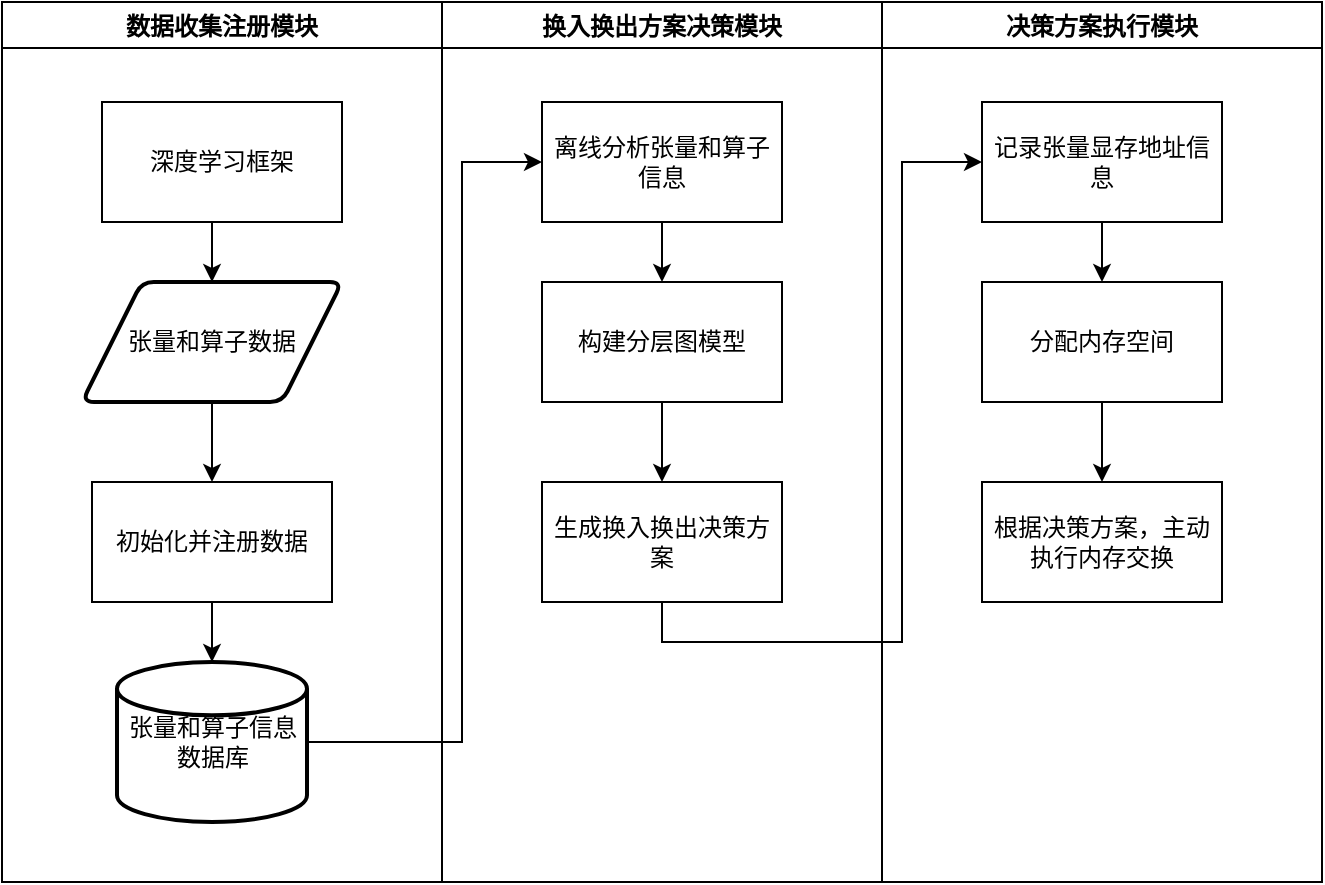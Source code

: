 <mxfile version="24.4.8" type="github">
  <diagram name="第 1 页" id="qcYdRjg96rGkabj2Buc9">
    <mxGraphModel dx="989" dy="514" grid="1" gridSize="10" guides="1" tooltips="1" connect="1" arrows="1" fold="1" page="1" pageScale="1" pageWidth="827" pageHeight="1169" math="0" shadow="0">
      <root>
        <mxCell id="0" />
        <mxCell id="1" parent="0" />
        <mxCell id="E-YUIBhsLcnsbrqLwlZX-1" value="数据收集注册模块" style="swimlane;" vertex="1" parent="1">
          <mxGeometry x="70" y="180" width="220" height="440" as="geometry">
            <mxRectangle x="70" y="180" width="140" height="30" as="alternateBounds" />
          </mxGeometry>
        </mxCell>
        <mxCell id="E-YUIBhsLcnsbrqLwlZX-8" style="edgeStyle=orthogonalEdgeStyle;rounded=0;orthogonalLoop=1;jettySize=auto;html=1;exitX=0.5;exitY=1;exitDx=0;exitDy=0;entryX=0.5;entryY=0;entryDx=0;entryDy=0;" edge="1" parent="E-YUIBhsLcnsbrqLwlZX-1" source="E-YUIBhsLcnsbrqLwlZX-5" target="E-YUIBhsLcnsbrqLwlZX-7">
          <mxGeometry relative="1" as="geometry" />
        </mxCell>
        <mxCell id="E-YUIBhsLcnsbrqLwlZX-5" value="深度学习框架" style="rounded=0;whiteSpace=wrap;html=1;" vertex="1" parent="E-YUIBhsLcnsbrqLwlZX-1">
          <mxGeometry x="50" y="50" width="120" height="60" as="geometry" />
        </mxCell>
        <mxCell id="E-YUIBhsLcnsbrqLwlZX-10" style="edgeStyle=orthogonalEdgeStyle;rounded=0;orthogonalLoop=1;jettySize=auto;html=1;exitX=0.5;exitY=1;exitDx=0;exitDy=0;" edge="1" parent="E-YUIBhsLcnsbrqLwlZX-1" source="E-YUIBhsLcnsbrqLwlZX-7" target="E-YUIBhsLcnsbrqLwlZX-9">
          <mxGeometry relative="1" as="geometry" />
        </mxCell>
        <mxCell id="E-YUIBhsLcnsbrqLwlZX-7" value="张量和算子数据" style="shape=parallelogram;html=1;strokeWidth=2;perimeter=parallelogramPerimeter;whiteSpace=wrap;rounded=1;arcSize=12;size=0.23;" vertex="1" parent="E-YUIBhsLcnsbrqLwlZX-1">
          <mxGeometry x="40" y="140" width="130" height="60" as="geometry" />
        </mxCell>
        <mxCell id="E-YUIBhsLcnsbrqLwlZX-9" value="初始化并注册数据" style="rounded=0;whiteSpace=wrap;html=1;" vertex="1" parent="E-YUIBhsLcnsbrqLwlZX-1">
          <mxGeometry x="45" y="240" width="120" height="60" as="geometry" />
        </mxCell>
        <mxCell id="E-YUIBhsLcnsbrqLwlZX-13" value="张量和算子信息数据库" style="strokeWidth=2;html=1;shape=mxgraph.flowchart.database;whiteSpace=wrap;" vertex="1" parent="E-YUIBhsLcnsbrqLwlZX-1">
          <mxGeometry x="57.5" y="330" width="95" height="80" as="geometry" />
        </mxCell>
        <mxCell id="E-YUIBhsLcnsbrqLwlZX-14" style="edgeStyle=orthogonalEdgeStyle;rounded=0;orthogonalLoop=1;jettySize=auto;html=1;exitX=0.5;exitY=1;exitDx=0;exitDy=0;entryX=0.5;entryY=0;entryDx=0;entryDy=0;entryPerimeter=0;" edge="1" parent="E-YUIBhsLcnsbrqLwlZX-1" source="E-YUIBhsLcnsbrqLwlZX-9" target="E-YUIBhsLcnsbrqLwlZX-13">
          <mxGeometry relative="1" as="geometry" />
        </mxCell>
        <mxCell id="E-YUIBhsLcnsbrqLwlZX-2" value="换入换出方案决策模块" style="swimlane;" vertex="1" parent="1">
          <mxGeometry x="290" y="180" width="220" height="440" as="geometry" />
        </mxCell>
        <mxCell id="E-YUIBhsLcnsbrqLwlZX-17" style="edgeStyle=orthogonalEdgeStyle;rounded=0;orthogonalLoop=1;jettySize=auto;html=1;exitX=0.5;exitY=1;exitDx=0;exitDy=0;entryX=0.5;entryY=0;entryDx=0;entryDy=0;" edge="1" parent="E-YUIBhsLcnsbrqLwlZX-2" source="E-YUIBhsLcnsbrqLwlZX-11" target="E-YUIBhsLcnsbrqLwlZX-16">
          <mxGeometry relative="1" as="geometry" />
        </mxCell>
        <mxCell id="E-YUIBhsLcnsbrqLwlZX-11" value="离线分析张量和算子信息" style="rounded=0;whiteSpace=wrap;html=1;" vertex="1" parent="E-YUIBhsLcnsbrqLwlZX-2">
          <mxGeometry x="50" y="50" width="120" height="60" as="geometry" />
        </mxCell>
        <mxCell id="E-YUIBhsLcnsbrqLwlZX-19" style="edgeStyle=orthogonalEdgeStyle;rounded=0;orthogonalLoop=1;jettySize=auto;html=1;exitX=0.5;exitY=1;exitDx=0;exitDy=0;entryX=0.5;entryY=0;entryDx=0;entryDy=0;" edge="1" parent="E-YUIBhsLcnsbrqLwlZX-2" source="E-YUIBhsLcnsbrqLwlZX-16" target="E-YUIBhsLcnsbrqLwlZX-18">
          <mxGeometry relative="1" as="geometry" />
        </mxCell>
        <mxCell id="E-YUIBhsLcnsbrqLwlZX-16" value="构建分层图模型" style="rounded=0;whiteSpace=wrap;html=1;" vertex="1" parent="E-YUIBhsLcnsbrqLwlZX-2">
          <mxGeometry x="50" y="140" width="120" height="60" as="geometry" />
        </mxCell>
        <mxCell id="E-YUIBhsLcnsbrqLwlZX-18" value="生成换入换出决策方案" style="rounded=0;whiteSpace=wrap;html=1;" vertex="1" parent="E-YUIBhsLcnsbrqLwlZX-2">
          <mxGeometry x="50" y="240" width="120" height="60" as="geometry" />
        </mxCell>
        <mxCell id="E-YUIBhsLcnsbrqLwlZX-3" value="决策方案执行模块" style="swimlane;" vertex="1" parent="1">
          <mxGeometry x="510" y="180" width="220" height="440" as="geometry" />
        </mxCell>
        <mxCell id="E-YUIBhsLcnsbrqLwlZX-26" style="edgeStyle=orthogonalEdgeStyle;rounded=0;orthogonalLoop=1;jettySize=auto;html=1;exitX=0.5;exitY=1;exitDx=0;exitDy=0;" edge="1" parent="E-YUIBhsLcnsbrqLwlZX-3" source="E-YUIBhsLcnsbrqLwlZX-22" target="E-YUIBhsLcnsbrqLwlZX-23">
          <mxGeometry relative="1" as="geometry" />
        </mxCell>
        <mxCell id="E-YUIBhsLcnsbrqLwlZX-22" value="记录张量显存地址信息" style="rounded=0;whiteSpace=wrap;html=1;" vertex="1" parent="E-YUIBhsLcnsbrqLwlZX-3">
          <mxGeometry x="50" y="50" width="120" height="60" as="geometry" />
        </mxCell>
        <mxCell id="E-YUIBhsLcnsbrqLwlZX-27" style="edgeStyle=orthogonalEdgeStyle;rounded=0;orthogonalLoop=1;jettySize=auto;html=1;exitX=0.5;exitY=1;exitDx=0;exitDy=0;entryX=0.5;entryY=0;entryDx=0;entryDy=0;" edge="1" parent="E-YUIBhsLcnsbrqLwlZX-3" source="E-YUIBhsLcnsbrqLwlZX-23" target="E-YUIBhsLcnsbrqLwlZX-24">
          <mxGeometry relative="1" as="geometry" />
        </mxCell>
        <mxCell id="E-YUIBhsLcnsbrqLwlZX-23" value="分配内存空间" style="rounded=0;whiteSpace=wrap;html=1;" vertex="1" parent="E-YUIBhsLcnsbrqLwlZX-3">
          <mxGeometry x="50" y="140" width="120" height="60" as="geometry" />
        </mxCell>
        <mxCell id="E-YUIBhsLcnsbrqLwlZX-24" value="根据决策方案，主动执行内存交换" style="rounded=0;whiteSpace=wrap;html=1;" vertex="1" parent="E-YUIBhsLcnsbrqLwlZX-3">
          <mxGeometry x="50" y="240" width="120" height="60" as="geometry" />
        </mxCell>
        <mxCell id="E-YUIBhsLcnsbrqLwlZX-20" style="edgeStyle=orthogonalEdgeStyle;rounded=0;orthogonalLoop=1;jettySize=auto;html=1;exitX=1;exitY=0.5;exitDx=0;exitDy=0;exitPerimeter=0;entryX=0;entryY=0.5;entryDx=0;entryDy=0;" edge="1" parent="1" source="E-YUIBhsLcnsbrqLwlZX-13" target="E-YUIBhsLcnsbrqLwlZX-11">
          <mxGeometry relative="1" as="geometry">
            <Array as="points">
              <mxPoint x="300" y="550" />
              <mxPoint x="300" y="260" />
            </Array>
          </mxGeometry>
        </mxCell>
        <mxCell id="E-YUIBhsLcnsbrqLwlZX-25" style="edgeStyle=orthogonalEdgeStyle;rounded=0;orthogonalLoop=1;jettySize=auto;html=1;exitX=0.5;exitY=1;exitDx=0;exitDy=0;entryX=0;entryY=0.5;entryDx=0;entryDy=0;" edge="1" parent="1" source="E-YUIBhsLcnsbrqLwlZX-18" target="E-YUIBhsLcnsbrqLwlZX-22">
          <mxGeometry relative="1" as="geometry">
            <Array as="points">
              <mxPoint x="400" y="500" />
              <mxPoint x="520" y="500" />
              <mxPoint x="520" y="260" />
            </Array>
          </mxGeometry>
        </mxCell>
      </root>
    </mxGraphModel>
  </diagram>
</mxfile>
